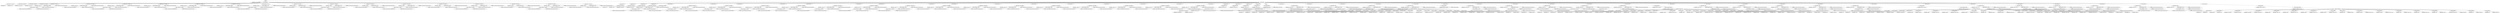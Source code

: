 digraph G {	
ranksep=.25;
	0 [label="MODULE"];
	1 [label="IDENTIFIERS: matmul_8x8_systolic"];
	0 -> 1;
	2 [label="VAR_DECLARE_LIST"];
	0 -> 2;
	3 [label="VAR_DECLARE:  INPUT PORT"];
	2 -> 3;
	4 [label="IDENTIFIERS: clk"];
	3 -> 4;
	5 [label="VAR_DECLARE:  INPUT PORT"];
	2 -> 5;
	6 [label="IDENTIFIERS: reset"];
	5 -> 6;
	7 [label="VAR_DECLARE:  INPUT PORT"];
	2 -> 7;
	8 [label="IDENTIFIERS: start_mat_mul"];
	7 -> 8;
	9 [label="VAR_DECLARE:  OUTPUT PORT"];
	2 -> 9;
	10 [label="IDENTIFIERS: done_mat_mul"];
	9 -> 10;
	11 [label="VAR_DECLARE:  INPUT PORT"];
	2 -> 11;
	12 [label="IDENTIFIERS: a_data_0_0"];
	11 -> 12;
	13 [label="BINARY_OPERATION: MINUS"];
	11 -> 13;
	14 [label="BINARY_OPERATION: MULTIPLY"];
	13 -> 14;
	15 [label="NUMBERS: 00000000000000000000000000000100 ()"];
	14 -> 15;
	16 [label="NUMBERS: 00000000000000000000000000010000 ()"];
	14 -> 16;
	17 [label="NUMBERS: 00000000000000000000000000000001 ()"];
	13 -> 17;
	18 [label="NUMBERS: 00000000000000000000000000000000 ()"];
	11 -> 18;
	19 [label="VAR_DECLARE:  OUTPUT PORT"];
	2 -> 19;
	20 [label="IDENTIFIERS: a_addr_0_0"];
	19 -> 20;
	21 [label="BINARY_OPERATION: MINUS"];
	19 -> 21;
	22 [label="NUMBERS: 00000000000000000000000000000111 ()"];
	21 -> 22;
	23 [label="NUMBERS: 00000000000000000000000000000001 ()"];
	21 -> 23;
	24 [label="NUMBERS: 00000000000000000000000000000000 ()"];
	19 -> 24;
	25 [label="VAR_DECLARE:  INPUT PORT"];
	2 -> 25;
	26 [label="IDENTIFIERS: b_data_0_0"];
	25 -> 26;
	27 [label="BINARY_OPERATION: MINUS"];
	25 -> 27;
	28 [label="BINARY_OPERATION: MULTIPLY"];
	27 -> 28;
	29 [label="NUMBERS: 00000000000000000000000000000100 ()"];
	28 -> 29;
	30 [label="NUMBERS: 00000000000000000000000000010000 ()"];
	28 -> 30;
	31 [label="NUMBERS: 00000000000000000000000000000001 ()"];
	27 -> 31;
	32 [label="NUMBERS: 00000000000000000000000000000000 ()"];
	25 -> 32;
	33 [label="VAR_DECLARE:  OUTPUT PORT"];
	2 -> 33;
	34 [label="IDENTIFIERS: b_addr_0_0"];
	33 -> 34;
	35 [label="BINARY_OPERATION: MINUS"];
	33 -> 35;
	36 [label="NUMBERS: 00000000000000000000000000000111 ()"];
	35 -> 36;
	37 [label="NUMBERS: 00000000000000000000000000000001 ()"];
	35 -> 37;
	38 [label="NUMBERS: 00000000000000000000000000000000 ()"];
	33 -> 38;
	39 [label="VAR_DECLARE:  INPUT PORT"];
	2 -> 39;
	40 [label="IDENTIFIERS: a_data_1_0"];
	39 -> 40;
	41 [label="BINARY_OPERATION: MINUS"];
	39 -> 41;
	42 [label="BINARY_OPERATION: MULTIPLY"];
	41 -> 42;
	43 [label="NUMBERS: 00000000000000000000000000000100 ()"];
	42 -> 43;
	44 [label="NUMBERS: 00000000000000000000000000010000 ()"];
	42 -> 44;
	45 [label="NUMBERS: 00000000000000000000000000000001 ()"];
	41 -> 45;
	46 [label="NUMBERS: 00000000000000000000000000000000 ()"];
	39 -> 46;
	47 [label="VAR_DECLARE:  OUTPUT PORT"];
	2 -> 47;
	48 [label="IDENTIFIERS: a_addr_1_0"];
	47 -> 48;
	49 [label="BINARY_OPERATION: MINUS"];
	47 -> 49;
	50 [label="NUMBERS: 00000000000000000000000000000111 ()"];
	49 -> 50;
	51 [label="NUMBERS: 00000000000000000000000000000001 ()"];
	49 -> 51;
	52 [label="NUMBERS: 00000000000000000000000000000000 ()"];
	47 -> 52;
	53 [label="VAR_DECLARE:  INPUT PORT"];
	2 -> 53;
	54 [label="IDENTIFIERS: b_data_0_1"];
	53 -> 54;
	55 [label="BINARY_OPERATION: MINUS"];
	53 -> 55;
	56 [label="BINARY_OPERATION: MULTIPLY"];
	55 -> 56;
	57 [label="NUMBERS: 00000000000000000000000000000100 ()"];
	56 -> 57;
	58 [label="NUMBERS: 00000000000000000000000000010000 ()"];
	56 -> 58;
	59 [label="NUMBERS: 00000000000000000000000000000001 ()"];
	55 -> 59;
	60 [label="NUMBERS: 00000000000000000000000000000000 ()"];
	53 -> 60;
	61 [label="VAR_DECLARE:  OUTPUT PORT"];
	2 -> 61;
	62 [label="IDENTIFIERS: b_addr_0_1"];
	61 -> 62;
	63 [label="BINARY_OPERATION: MINUS"];
	61 -> 63;
	64 [label="NUMBERS: 00000000000000000000000000000111 ()"];
	63 -> 64;
	65 [label="NUMBERS: 00000000000000000000000000000001 ()"];
	63 -> 65;
	66 [label="NUMBERS: 00000000000000000000000000000000 ()"];
	61 -> 66;
	67 [label="VAR_DECLARE:  OUTPUT PORT"];
	2 -> 67;
	68 [label="IDENTIFIERS: c_data_0_0"];
	67 -> 68;
	69 [label="BINARY_OPERATION: MINUS"];
	67 -> 69;
	70 [label="BINARY_OPERATION: MULTIPLY"];
	69 -> 70;
	71 [label="NUMBERS: 00000000000000000000000000000100 ()"];
	70 -> 71;
	72 [label="NUMBERS: 00000000000000000000000000010000 ()"];
	70 -> 72;
	73 [label="NUMBERS: 00000000000000000000000000000001 ()"];
	69 -> 73;
	74 [label="NUMBERS: 00000000000000000000000000000000 ()"];
	67 -> 74;
	75 [label="VAR_DECLARE:  OUTPUT PORT"];
	2 -> 75;
	76 [label="IDENTIFIERS: c_addr_0_0"];
	75 -> 76;
	77 [label="BINARY_OPERATION: MINUS"];
	75 -> 77;
	78 [label="NUMBERS: 00000000000000000000000000000111 ()"];
	77 -> 78;
	79 [label="NUMBERS: 00000000000000000000000000000001 ()"];
	77 -> 79;
	80 [label="NUMBERS: 00000000000000000000000000000000 ()"];
	75 -> 80;
	81 [label="VAR_DECLARE:  OUTPUT PORT"];
	2 -> 81;
	82 [label="IDENTIFIERS: c_data_0_1"];
	81 -> 82;
	83 [label="BINARY_OPERATION: MINUS"];
	81 -> 83;
	84 [label="BINARY_OPERATION: MULTIPLY"];
	83 -> 84;
	85 [label="NUMBERS: 00000000000000000000000000000100 ()"];
	84 -> 85;
	86 [label="NUMBERS: 00000000000000000000000000010000 ()"];
	84 -> 86;
	87 [label="NUMBERS: 00000000000000000000000000000001 ()"];
	83 -> 87;
	88 [label="NUMBERS: 00000000000000000000000000000000 ()"];
	81 -> 88;
	89 [label="VAR_DECLARE:  OUTPUT PORT"];
	2 -> 89;
	90 [label="IDENTIFIERS: c_addr_0_1"];
	89 -> 90;
	91 [label="BINARY_OPERATION: MINUS"];
	89 -> 91;
	92 [label="NUMBERS: 00000000000000000000000000000111 ()"];
	91 -> 92;
	93 [label="NUMBERS: 00000000000000000000000000000001 ()"];
	91 -> 93;
	94 [label="NUMBERS: 00000000000000000000000000000000 ()"];
	89 -> 94;
	95 [label="VAR_DECLARE:  OUTPUT PORT"];
	2 -> 95;
	96 [label="IDENTIFIERS: c_data_1_0"];
	95 -> 96;
	97 [label="BINARY_OPERATION: MINUS"];
	95 -> 97;
	98 [label="BINARY_OPERATION: MULTIPLY"];
	97 -> 98;
	99 [label="NUMBERS: 00000000000000000000000000000100 ()"];
	98 -> 99;
	100 [label="NUMBERS: 00000000000000000000000000010000 ()"];
	98 -> 100;
	101 [label="NUMBERS: 00000000000000000000000000000001 ()"];
	97 -> 101;
	102 [label="NUMBERS: 00000000000000000000000000000000 ()"];
	95 -> 102;
	103 [label="VAR_DECLARE:  OUTPUT PORT"];
	2 -> 103;
	104 [label="IDENTIFIERS: c_addr_1_0"];
	103 -> 104;
	105 [label="BINARY_OPERATION: MINUS"];
	103 -> 105;
	106 [label="NUMBERS: 00000000000000000000000000000111 ()"];
	105 -> 106;
	107 [label="NUMBERS: 00000000000000000000000000000001 ()"];
	105 -> 107;
	108 [label="NUMBERS: 00000000000000000000000000000000 ()"];
	103 -> 108;
	109 [label="VAR_DECLARE:  OUTPUT PORT"];
	2 -> 109;
	110 [label="IDENTIFIERS: c_data_1_1"];
	109 -> 110;
	111 [label="BINARY_OPERATION: MINUS"];
	109 -> 111;
	112 [label="BINARY_OPERATION: MULTIPLY"];
	111 -> 112;
	113 [label="NUMBERS: 00000000000000000000000000000100 ()"];
	112 -> 113;
	114 [label="NUMBERS: 00000000000000000000000000010000 ()"];
	112 -> 114;
	115 [label="NUMBERS: 00000000000000000000000000000001 ()"];
	111 -> 115;
	116 [label="NUMBERS: 00000000000000000000000000000000 ()"];
	109 -> 116;
	117 [label="VAR_DECLARE:  OUTPUT PORT"];
	2 -> 117;
	118 [label="IDENTIFIERS: c_addr_1_1"];
	117 -> 118;
	119 [label="BINARY_OPERATION: MINUS"];
	117 -> 119;
	120 [label="NUMBERS: 00000000000000000000000000000111 ()"];
	119 -> 120;
	121 [label="NUMBERS: 00000000000000000000000000000001 ()"];
	119 -> 121;
	122 [label="NUMBERS: 00000000000000000000000000000000 ()"];
	117 -> 122;
	123 [label="MODULE_ITEMS"];
	0 -> 123;
	124 [label="VAR_DECLARE_LIST"];
	123 -> 124;
	125 [label="VAR_DECLARE:  INPUT PORT"];
	124 -> 125;
	126 [label="IDENTIFIERS: clk"];
	125 -> 126;
	127 [label="VAR_DECLARE_LIST"];
	123 -> 127;
	128 [label="VAR_DECLARE:  INPUT PORT"];
	127 -> 128;
	129 [label="IDENTIFIERS: reset"];
	128 -> 129;
	130 [label="VAR_DECLARE_LIST"];
	123 -> 130;
	131 [label="VAR_DECLARE:  INPUT PORT"];
	130 -> 131;
	132 [label="IDENTIFIERS: start_mat_mul"];
	131 -> 132;
	133 [label="VAR_DECLARE_LIST"];
	123 -> 133;
	134 [label="VAR_DECLARE:  OUTPUT PORT"];
	133 -> 134;
	135 [label="IDENTIFIERS: done_mat_mul"];
	134 -> 135;
	136 [label="VAR_DECLARE_LIST"];
	123 -> 136;
	137 [label="VAR_DECLARE:  INPUT PORT"];
	136 -> 137;
	138 [label="IDENTIFIERS: a_data_0_0"];
	137 -> 138;
	139 [label="BINARY_OPERATION: MINUS"];
	137 -> 139;
	140 [label="BINARY_OPERATION: MULTIPLY"];
	139 -> 140;
	141 [label="NUMBERS: 00000000000000000000000000000100 ()"];
	140 -> 141;
	142 [label="NUMBERS: 00000000000000000000000000010000 ()"];
	140 -> 142;
	143 [label="NUMBERS: 00000000000000000000000000000001 ()"];
	139 -> 143;
	144 [label="NUMBERS: 00000000000000000000000000000000 ()"];
	137 -> 144;
	145 [label="VAR_DECLARE_LIST"];
	123 -> 145;
	146 [label="VAR_DECLARE:  INPUT PORT"];
	145 -> 146;
	147 [label="IDENTIFIERS: a_data_1_0"];
	146 -> 147;
	148 [label="BINARY_OPERATION: MINUS"];
	146 -> 148;
	149 [label="BINARY_OPERATION: MULTIPLY"];
	148 -> 149;
	150 [label="NUMBERS: 00000000000000000000000000000100 ()"];
	149 -> 150;
	151 [label="NUMBERS: 00000000000000000000000000010000 ()"];
	149 -> 151;
	152 [label="NUMBERS: 00000000000000000000000000000001 ()"];
	148 -> 152;
	153 [label="NUMBERS: 00000000000000000000000000000000 ()"];
	146 -> 153;
	154 [label="VAR_DECLARE_LIST"];
	123 -> 154;
	155 [label="VAR_DECLARE:  INPUT PORT"];
	154 -> 155;
	156 [label="IDENTIFIERS: b_data_0_0"];
	155 -> 156;
	157 [label="BINARY_OPERATION: MINUS"];
	155 -> 157;
	158 [label="BINARY_OPERATION: MULTIPLY"];
	157 -> 158;
	159 [label="NUMBERS: 00000000000000000000000000000100 ()"];
	158 -> 159;
	160 [label="NUMBERS: 00000000000000000000000000010000 ()"];
	158 -> 160;
	161 [label="NUMBERS: 00000000000000000000000000000001 ()"];
	157 -> 161;
	162 [label="NUMBERS: 00000000000000000000000000000000 ()"];
	155 -> 162;
	163 [label="VAR_DECLARE_LIST"];
	123 -> 163;
	164 [label="VAR_DECLARE:  INPUT PORT"];
	163 -> 164;
	165 [label="IDENTIFIERS: b_data_0_1"];
	164 -> 165;
	166 [label="BINARY_OPERATION: MINUS"];
	164 -> 166;
	167 [label="BINARY_OPERATION: MULTIPLY"];
	166 -> 167;
	168 [label="NUMBERS: 00000000000000000000000000000100 ()"];
	167 -> 168;
	169 [label="NUMBERS: 00000000000000000000000000010000 ()"];
	167 -> 169;
	170 [label="NUMBERS: 00000000000000000000000000000001 ()"];
	166 -> 170;
	171 [label="NUMBERS: 00000000000000000000000000000000 ()"];
	164 -> 171;
	172 [label="VAR_DECLARE_LIST"];
	123 -> 172;
	173 [label="VAR_DECLARE:  OUTPUT PORT"];
	172 -> 173;
	174 [label="IDENTIFIERS: c_data_0_0"];
	173 -> 174;
	175 [label="BINARY_OPERATION: MINUS"];
	173 -> 175;
	176 [label="BINARY_OPERATION: MULTIPLY"];
	175 -> 176;
	177 [label="NUMBERS: 00000000000000000000000000000100 ()"];
	176 -> 177;
	178 [label="NUMBERS: 00000000000000000000000000010000 ()"];
	176 -> 178;
	179 [label="NUMBERS: 00000000000000000000000000000001 ()"];
	175 -> 179;
	180 [label="NUMBERS: 00000000000000000000000000000000 ()"];
	173 -> 180;
	181 [label="VAR_DECLARE_LIST"];
	123 -> 181;
	182 [label="VAR_DECLARE:  OUTPUT PORT"];
	181 -> 182;
	183 [label="IDENTIFIERS: c_data_0_1"];
	182 -> 183;
	184 [label="BINARY_OPERATION: MINUS"];
	182 -> 184;
	185 [label="BINARY_OPERATION: MULTIPLY"];
	184 -> 185;
	186 [label="NUMBERS: 00000000000000000000000000000100 ()"];
	185 -> 186;
	187 [label="NUMBERS: 00000000000000000000000000010000 ()"];
	185 -> 187;
	188 [label="NUMBERS: 00000000000000000000000000000001 ()"];
	184 -> 188;
	189 [label="NUMBERS: 00000000000000000000000000000000 ()"];
	182 -> 189;
	190 [label="VAR_DECLARE_LIST"];
	123 -> 190;
	191 [label="VAR_DECLARE:  OUTPUT PORT"];
	190 -> 191;
	192 [label="IDENTIFIERS: c_data_1_0"];
	191 -> 192;
	193 [label="BINARY_OPERATION: MINUS"];
	191 -> 193;
	194 [label="BINARY_OPERATION: MULTIPLY"];
	193 -> 194;
	195 [label="NUMBERS: 00000000000000000000000000000100 ()"];
	194 -> 195;
	196 [label="NUMBERS: 00000000000000000000000000010000 ()"];
	194 -> 196;
	197 [label="NUMBERS: 00000000000000000000000000000001 ()"];
	193 -> 197;
	198 [label="NUMBERS: 00000000000000000000000000000000 ()"];
	191 -> 198;
	199 [label="VAR_DECLARE_LIST"];
	123 -> 199;
	200 [label="VAR_DECLARE:  OUTPUT PORT"];
	199 -> 200;
	201 [label="IDENTIFIERS: c_data_1_1"];
	200 -> 201;
	202 [label="BINARY_OPERATION: MINUS"];
	200 -> 202;
	203 [label="BINARY_OPERATION: MULTIPLY"];
	202 -> 203;
	204 [label="NUMBERS: 00000000000000000000000000000100 ()"];
	203 -> 204;
	205 [label="NUMBERS: 00000000000000000000000000010000 ()"];
	203 -> 205;
	206 [label="NUMBERS: 00000000000000000000000000000001 ()"];
	202 -> 206;
	207 [label="NUMBERS: 00000000000000000000000000000000 ()"];
	200 -> 207;
	208 [label="VAR_DECLARE_LIST"];
	123 -> 208;
	209 [label="VAR_DECLARE:  OUTPUT PORT"];
	208 -> 209;
	210 [label="IDENTIFIERS: a_addr_0_0"];
	209 -> 210;
	211 [label="BINARY_OPERATION: MINUS"];
	209 -> 211;
	212 [label="NUMBERS: 00000000000000000000000000000111 ()"];
	211 -> 212;
	213 [label="NUMBERS: 00000000000000000000000000000001 ()"];
	211 -> 213;
	214 [label="NUMBERS: 00000000000000000000000000000000 ()"];
	209 -> 214;
	215 [label="VAR_DECLARE_LIST"];
	123 -> 215;
	216 [label="VAR_DECLARE:  OUTPUT PORT"];
	215 -> 216;
	217 [label="IDENTIFIERS: a_addr_1_0"];
	216 -> 217;
	218 [label="BINARY_OPERATION: MINUS"];
	216 -> 218;
	219 [label="NUMBERS: 00000000000000000000000000000111 ()"];
	218 -> 219;
	220 [label="NUMBERS: 00000000000000000000000000000001 ()"];
	218 -> 220;
	221 [label="NUMBERS: 00000000000000000000000000000000 ()"];
	216 -> 221;
	222 [label="VAR_DECLARE_LIST"];
	123 -> 222;
	223 [label="VAR_DECLARE:  OUTPUT PORT"];
	222 -> 223;
	224 [label="IDENTIFIERS: b_addr_0_0"];
	223 -> 224;
	225 [label="BINARY_OPERATION: MINUS"];
	223 -> 225;
	226 [label="NUMBERS: 00000000000000000000000000000111 ()"];
	225 -> 226;
	227 [label="NUMBERS: 00000000000000000000000000000001 ()"];
	225 -> 227;
	228 [label="NUMBERS: 00000000000000000000000000000000 ()"];
	223 -> 228;
	229 [label="VAR_DECLARE_LIST"];
	123 -> 229;
	230 [label="VAR_DECLARE:  OUTPUT PORT"];
	229 -> 230;
	231 [label="IDENTIFIERS: b_addr_0_1"];
	230 -> 231;
	232 [label="BINARY_OPERATION: MINUS"];
	230 -> 232;
	233 [label="NUMBERS: 00000000000000000000000000000111 ()"];
	232 -> 233;
	234 [label="NUMBERS: 00000000000000000000000000000001 ()"];
	232 -> 234;
	235 [label="NUMBERS: 00000000000000000000000000000000 ()"];
	230 -> 235;
	236 [label="VAR_DECLARE_LIST"];
	123 -> 236;
	237 [label="VAR_DECLARE:  OUTPUT PORT"];
	236 -> 237;
	238 [label="IDENTIFIERS: c_addr_0_0"];
	237 -> 238;
	239 [label="BINARY_OPERATION: MINUS"];
	237 -> 239;
	240 [label="NUMBERS: 00000000000000000000000000000111 ()"];
	239 -> 240;
	241 [label="NUMBERS: 00000000000000000000000000000001 ()"];
	239 -> 241;
	242 [label="NUMBERS: 00000000000000000000000000000000 ()"];
	237 -> 242;
	243 [label="VAR_DECLARE_LIST"];
	123 -> 243;
	244 [label="VAR_DECLARE:  OUTPUT PORT"];
	243 -> 244;
	245 [label="IDENTIFIERS: c_addr_0_1"];
	244 -> 245;
	246 [label="BINARY_OPERATION: MINUS"];
	244 -> 246;
	247 [label="NUMBERS: 00000000000000000000000000000111 ()"];
	246 -> 247;
	248 [label="NUMBERS: 00000000000000000000000000000001 ()"];
	246 -> 248;
	249 [label="NUMBERS: 00000000000000000000000000000000 ()"];
	244 -> 249;
	250 [label="VAR_DECLARE_LIST"];
	123 -> 250;
	251 [label="VAR_DECLARE:  OUTPUT PORT"];
	250 -> 251;
	252 [label="IDENTIFIERS: c_addr_1_0"];
	251 -> 252;
	253 [label="BINARY_OPERATION: MINUS"];
	251 -> 253;
	254 [label="NUMBERS: 00000000000000000000000000000111 ()"];
	253 -> 254;
	255 [label="NUMBERS: 00000000000000000000000000000001 ()"];
	253 -> 255;
	256 [label="NUMBERS: 00000000000000000000000000000000 ()"];
	251 -> 256;
	257 [label="VAR_DECLARE_LIST"];
	123 -> 257;
	258 [label="VAR_DECLARE:  OUTPUT PORT"];
	257 -> 258;
	259 [label="IDENTIFIERS: c_addr_1_1"];
	258 -> 259;
	260 [label="BINARY_OPERATION: MINUS"];
	258 -> 260;
	261 [label="NUMBERS: 00000000000000000000000000000111 ()"];
	260 -> 261;
	262 [label="NUMBERS: 00000000000000000000000000000001 ()"];
	260 -> 262;
	263 [label="NUMBERS: 00000000000000000000000000000000 ()"];
	258 -> 263;
	264 [label="VAR_DECLARE_LIST"];
	123 -> 264;
	265 [label="VAR_DECLARE:  WIRE"];
	264 -> 265;
	266 [label="IDENTIFIERS: done_mat_mul_0_0"];
	265 -> 266;
	267 [label="VAR_DECLARE_LIST"];
	123 -> 267;
	268 [label="VAR_DECLARE:  WIRE"];
	267 -> 268;
	269 [label="IDENTIFIERS: done_mat_mul_0_1"];
	268 -> 269;
	270 [label="VAR_DECLARE_LIST"];
	123 -> 270;
	271 [label="VAR_DECLARE:  WIRE"];
	270 -> 271;
	272 [label="IDENTIFIERS: done_mat_mul_1_0"];
	271 -> 272;
	273 [label="VAR_DECLARE_LIST"];
	123 -> 273;
	274 [label="VAR_DECLARE:  WIRE"];
	273 -> 274;
	275 [label="IDENTIFIERS: done_mat_mul_1_1"];
	274 -> 275;
	276 [label="ASSIGN"];
	123 -> 276;
	277 [label="BLOCKING_STATEMENT"];
	276 -> 277;
	278 [label="IDENTIFIERS: done_mat_mul"];
	277 -> 278;
	279 [label="BINARY_OPERATION: LOGICAL_AND"];
	277 -> 279;
	280 [label="BINARY_OPERATION: LOGICAL_AND"];
	279 -> 280;
	281 [label="BINARY_OPERATION: LOGICAL_AND"];
	280 -> 281;
	282 [label="IDENTIFIERS: done_mat_mul_0_0"];
	281 -> 282;
	283 [label="IDENTIFIERS: done_mat_mul_0_1"];
	281 -> 283;
	284 [label="IDENTIFIERS: done_mat_mul_1_0"];
	280 -> 284;
	285 [label="IDENTIFIERS: done_mat_mul_1_1"];
	279 -> 285;
	286 [label="VAR_DECLARE_LIST"];
	123 -> 286;
	287 [label="VAR_DECLARE:  WIRE"];
	286 -> 287;
	288 [label="IDENTIFIERS: a_data_0_0_to_0_1"];
	287 -> 288;
	289 [label="BINARY_OPERATION: MINUS"];
	287 -> 289;
	290 [label="BINARY_OPERATION: MULTIPLY"];
	289 -> 290;
	291 [label="NUMBERS: 00000000000000000000000000000100 ()"];
	290 -> 291;
	292 [label="NUMBERS: 00000000000000000000000000010000 ()"];
	290 -> 292;
	293 [label="NUMBERS: 00000000000000000000000000000001 ()"];
	289 -> 293;
	294 [label="NUMBERS: 00000000000000000000000000000000 ()"];
	287 -> 294;
	295 [label="VAR_DECLARE_LIST"];
	123 -> 295;
	296 [label="VAR_DECLARE:  WIRE"];
	295 -> 296;
	297 [label="IDENTIFIERS: b_data_0_0_to_1_0"];
	296 -> 297;
	298 [label="BINARY_OPERATION: MINUS"];
	296 -> 298;
	299 [label="BINARY_OPERATION: MULTIPLY"];
	298 -> 299;
	300 [label="NUMBERS: 00000000000000000000000000000100 ()"];
	299 -> 300;
	301 [label="NUMBERS: 00000000000000000000000000010000 ()"];
	299 -> 301;
	302 [label="NUMBERS: 00000000000000000000000000000001 ()"];
	298 -> 302;
	303 [label="NUMBERS: 00000000000000000000000000000000 ()"];
	296 -> 303;
	304 [label="VAR_DECLARE_LIST"];
	123 -> 304;
	305 [label="VAR_DECLARE:  WIRE"];
	304 -> 305;
	306 [label="IDENTIFIERS: a_data_in_0_0_NC"];
	305 -> 306;
	307 [label="BINARY_OPERATION: MINUS"];
	305 -> 307;
	308 [label="BINARY_OPERATION: MULTIPLY"];
	307 -> 308;
	309 [label="NUMBERS: 00000000000000000000000000000100 ()"];
	308 -> 309;
	310 [label="NUMBERS: 00000000000000000000000000010000 ()"];
	308 -> 310;
	311 [label="NUMBERS: 00000000000000000000000000000001 ()"];
	307 -> 311;
	312 [label="NUMBERS: 00000000000000000000000000000000 ()"];
	305 -> 312;
	313 [label="VAR_DECLARE_LIST"];
	123 -> 313;
	314 [label="VAR_DECLARE:  WIRE"];
	313 -> 314;
	315 [label="IDENTIFIERS: b_data_in_0_0_NC"];
	314 -> 315;
	316 [label="BINARY_OPERATION: MINUS"];
	314 -> 316;
	317 [label="BINARY_OPERATION: MULTIPLY"];
	316 -> 317;
	318 [label="NUMBERS: 00000000000000000000000000000100 ()"];
	317 -> 318;
	319 [label="NUMBERS: 00000000000000000000000000010000 ()"];
	317 -> 319;
	320 [label="NUMBERS: 00000000000000000000000000000001 ()"];
	316 -> 320;
	321 [label="NUMBERS: 00000000000000000000000000000000 ()"];
	314 -> 321;
	322 [label="MODULE_INSTANCE"];
	123 -> 322;
	323 [label="MODULE_INSTANCE"];
	322 -> 323;
	324 [label="IDENTIFIERS: matmul_4x4_systolic"];
	323 -> 324;
	325 [label="MODULE_NAMED_INSTANCE"];
	323 -> 325;
	326 [label="IDENTIFIERS: u_matmul_4x4_systolic_0_0"];
	325 -> 326;
	327 [label="MODULE_CONNECT_LIST"];
	325 -> 327;
	328 [label="MODULE_CONNECT"];
	327 -> 328;
	329 [label="IDENTIFIERS: clk"];
	328 -> 329;
	330 [label="IDENTIFIERS: clk"];
	328 -> 330;
	331 [label="MODULE_CONNECT"];
	327 -> 331;
	332 [label="IDENTIFIERS: reset"];
	331 -> 332;
	333 [label="IDENTIFIERS: reset"];
	331 -> 333;
	334 [label="MODULE_CONNECT"];
	327 -> 334;
	335 [label="IDENTIFIERS: start_mat_mul"];
	334 -> 335;
	336 [label="IDENTIFIERS: start_mat_mul"];
	334 -> 336;
	337 [label="MODULE_CONNECT"];
	327 -> 337;
	338 [label="IDENTIFIERS: done_mat_mul"];
	337 -> 338;
	339 [label="IDENTIFIERS: done_mat_mul_0_0"];
	337 -> 339;
	340 [label="MODULE_CONNECT"];
	327 -> 340;
	341 [label="IDENTIFIERS: a_data"];
	340 -> 341;
	342 [label="IDENTIFIERS: a_data_0_0"];
	340 -> 342;
	343 [label="MODULE_CONNECT"];
	327 -> 343;
	344 [label="IDENTIFIERS: b_data"];
	343 -> 344;
	345 [label="IDENTIFIERS: b_data_0_0"];
	343 -> 345;
	346 [label="MODULE_CONNECT"];
	327 -> 346;
	347 [label="IDENTIFIERS: a_data_in"];
	346 -> 347;
	348 [label="IDENTIFIERS: a_data_in_0_0_NC"];
	346 -> 348;
	349 [label="MODULE_CONNECT"];
	327 -> 349;
	350 [label="IDENTIFIERS: b_data_in"];
	349 -> 350;
	351 [label="IDENTIFIERS: b_data_in_0_0_NC"];
	349 -> 351;
	352 [label="MODULE_CONNECT"];
	327 -> 352;
	353 [label="IDENTIFIERS: c_data"];
	352 -> 353;
	354 [label="IDENTIFIERS: c_data_0_0"];
	352 -> 354;
	355 [label="MODULE_CONNECT"];
	327 -> 355;
	356 [label="IDENTIFIERS: a_data_out"];
	355 -> 356;
	357 [label="IDENTIFIERS: a_data_0_0_to_0_1"];
	355 -> 357;
	358 [label="MODULE_CONNECT"];
	327 -> 358;
	359 [label="IDENTIFIERS: b_data_out"];
	358 -> 359;
	360 [label="IDENTIFIERS: b_data_0_0_to_1_0"];
	358 -> 360;
	361 [label="MODULE_CONNECT"];
	327 -> 361;
	362 [label="IDENTIFIERS: a_addr"];
	361 -> 362;
	363 [label="IDENTIFIERS: a_addr_0_0"];
	361 -> 363;
	364 [label="MODULE_CONNECT"];
	327 -> 364;
	365 [label="IDENTIFIERS: b_addr"];
	364 -> 365;
	366 [label="IDENTIFIERS: b_addr_0_0"];
	364 -> 366;
	367 [label="MODULE_CONNECT"];
	327 -> 367;
	368 [label="IDENTIFIERS: c_addr"];
	367 -> 368;
	369 [label="IDENTIFIERS: c_addr_0_0"];
	367 -> 369;
	370 [label="MODULE_CONNECT"];
	327 -> 370;
	371 [label="IDENTIFIERS: final_mat_mul_size"];
	370 -> 371;
	372 [label="NUMBERS: 00001000 ()"];
	370 -> 372;
	373 [label="MODULE_CONNECT"];
	327 -> 373;
	374 [label="IDENTIFIERS: a_loc"];
	373 -> 374;
	375 [label="NUMBERS: 00000000 ()"];
	373 -> 375;
	376 [label="MODULE_CONNECT"];
	327 -> 376;
	377 [label="IDENTIFIERS: b_loc"];
	376 -> 377;
	378 [label="NUMBERS: 00000000 ()"];
	376 -> 378;
	379 [label="VAR_DECLARE_LIST"];
	123 -> 379;
	380 [label="VAR_DECLARE:  WIRE"];
	379 -> 380;
	381 [label="IDENTIFIERS: a_data_0_1_to_0_2"];
	380 -> 381;
	382 [label="BINARY_OPERATION: MINUS"];
	380 -> 382;
	383 [label="BINARY_OPERATION: MULTIPLY"];
	382 -> 383;
	384 [label="NUMBERS: 00000000000000000000000000000100 ()"];
	383 -> 384;
	385 [label="NUMBERS: 00000000000000000000000000010000 ()"];
	383 -> 385;
	386 [label="NUMBERS: 00000000000000000000000000000001 ()"];
	382 -> 386;
	387 [label="NUMBERS: 00000000000000000000000000000000 ()"];
	380 -> 387;
	388 [label="VAR_DECLARE_LIST"];
	123 -> 388;
	389 [label="VAR_DECLARE:  WIRE"];
	388 -> 389;
	390 [label="IDENTIFIERS: b_data_0_1_to_1_1"];
	389 -> 390;
	391 [label="BINARY_OPERATION: MINUS"];
	389 -> 391;
	392 [label="BINARY_OPERATION: MULTIPLY"];
	391 -> 392;
	393 [label="NUMBERS: 00000000000000000000000000000100 ()"];
	392 -> 393;
	394 [label="NUMBERS: 00000000000000000000000000010000 ()"];
	392 -> 394;
	395 [label="NUMBERS: 00000000000000000000000000000001 ()"];
	391 -> 395;
	396 [label="NUMBERS: 00000000000000000000000000000000 ()"];
	389 -> 396;
	397 [label="VAR_DECLARE_LIST"];
	123 -> 397;
	398 [label="VAR_DECLARE:  WIRE"];
	397 -> 398;
	399 [label="IDENTIFIERS: a_addr_0_1_NC"];
	398 -> 399;
	400 [label="BINARY_OPERATION: MINUS"];
	398 -> 400;
	401 [label="NUMBERS: 00000000000000000000000000000111 ()"];
	400 -> 401;
	402 [label="NUMBERS: 00000000000000000000000000000001 ()"];
	400 -> 402;
	403 [label="NUMBERS: 00000000000000000000000000000000 ()"];
	398 -> 403;
	404 [label="VAR_DECLARE_LIST"];
	123 -> 404;
	405 [label="VAR_DECLARE:  WIRE"];
	404 -> 405;
	406 [label="IDENTIFIERS: a_data_0_1_NC"];
	405 -> 406;
	407 [label="BINARY_OPERATION: MINUS"];
	405 -> 407;
	408 [label="BINARY_OPERATION: MULTIPLY"];
	407 -> 408;
	409 [label="NUMBERS: 00000000000000000000000000000100 ()"];
	408 -> 409;
	410 [label="NUMBERS: 00000000000000000000000000010000 ()"];
	408 -> 410;
	411 [label="NUMBERS: 00000000000000000000000000000001 ()"];
	407 -> 411;
	412 [label="NUMBERS: 00000000000000000000000000000000 ()"];
	405 -> 412;
	413 [label="VAR_DECLARE_LIST"];
	123 -> 413;
	414 [label="VAR_DECLARE:  WIRE"];
	413 -> 414;
	415 [label="IDENTIFIERS: b_data_in_0_1_NC"];
	414 -> 415;
	416 [label="BINARY_OPERATION: MINUS"];
	414 -> 416;
	417 [label="BINARY_OPERATION: MULTIPLY"];
	416 -> 417;
	418 [label="NUMBERS: 00000000000000000000000000000100 ()"];
	417 -> 418;
	419 [label="NUMBERS: 00000000000000000000000000010000 ()"];
	417 -> 419;
	420 [label="NUMBERS: 00000000000000000000000000000001 ()"];
	416 -> 420;
	421 [label="NUMBERS: 00000000000000000000000000000000 ()"];
	414 -> 421;
	422 [label="MODULE_INSTANCE"];
	123 -> 422;
	423 [label="MODULE_INSTANCE"];
	422 -> 423;
	424 [label="IDENTIFIERS: matmul_4x4_systolic"];
	423 -> 424;
	425 [label="MODULE_NAMED_INSTANCE"];
	423 -> 425;
	426 [label="IDENTIFIERS: u_matmul_4x4_systolic_0_1"];
	425 -> 426;
	427 [label="MODULE_CONNECT_LIST"];
	425 -> 427;
	428 [label="MODULE_CONNECT"];
	427 -> 428;
	429 [label="IDENTIFIERS: clk"];
	428 -> 429;
	430 [label="IDENTIFIERS: clk"];
	428 -> 430;
	431 [label="MODULE_CONNECT"];
	427 -> 431;
	432 [label="IDENTIFIERS: reset"];
	431 -> 432;
	433 [label="IDENTIFIERS: reset"];
	431 -> 433;
	434 [label="MODULE_CONNECT"];
	427 -> 434;
	435 [label="IDENTIFIERS: start_mat_mul"];
	434 -> 435;
	436 [label="IDENTIFIERS: start_mat_mul"];
	434 -> 436;
	437 [label="MODULE_CONNECT"];
	427 -> 437;
	438 [label="IDENTIFIERS: done_mat_mul"];
	437 -> 438;
	439 [label="IDENTIFIERS: done_mat_mul_0_1"];
	437 -> 439;
	440 [label="MODULE_CONNECT"];
	427 -> 440;
	441 [label="IDENTIFIERS: a_data"];
	440 -> 441;
	442 [label="IDENTIFIERS: a_data_0_1_NC"];
	440 -> 442;
	443 [label="MODULE_CONNECT"];
	427 -> 443;
	444 [label="IDENTIFIERS: b_data"];
	443 -> 444;
	445 [label="IDENTIFIERS: b_data_0_1"];
	443 -> 445;
	446 [label="MODULE_CONNECT"];
	427 -> 446;
	447 [label="IDENTIFIERS: a_data_in"];
	446 -> 447;
	448 [label="IDENTIFIERS: a_data_0_0_to_0_1"];
	446 -> 448;
	449 [label="MODULE_CONNECT"];
	427 -> 449;
	450 [label="IDENTIFIERS: b_data_in"];
	449 -> 450;
	451 [label="IDENTIFIERS: b_data_in_0_1_NC"];
	449 -> 451;
	452 [label="MODULE_CONNECT"];
	427 -> 452;
	453 [label="IDENTIFIERS: c_data"];
	452 -> 453;
	454 [label="IDENTIFIERS: c_data_0_1"];
	452 -> 454;
	455 [label="MODULE_CONNECT"];
	427 -> 455;
	456 [label="IDENTIFIERS: a_data_out"];
	455 -> 456;
	457 [label="IDENTIFIERS: a_data_0_1_to_0_2"];
	455 -> 457;
	458 [label="MODULE_CONNECT"];
	427 -> 458;
	459 [label="IDENTIFIERS: b_data_out"];
	458 -> 459;
	460 [label="IDENTIFIERS: b_data_0_1_to_1_1"];
	458 -> 460;
	461 [label="MODULE_CONNECT"];
	427 -> 461;
	462 [label="IDENTIFIERS: a_addr"];
	461 -> 462;
	463 [label="IDENTIFIERS: a_addr_0_1_NC"];
	461 -> 463;
	464 [label="MODULE_CONNECT"];
	427 -> 464;
	465 [label="IDENTIFIERS: b_addr"];
	464 -> 465;
	466 [label="IDENTIFIERS: b_addr_0_1"];
	464 -> 466;
	467 [label="MODULE_CONNECT"];
	427 -> 467;
	468 [label="IDENTIFIERS: c_addr"];
	467 -> 468;
	469 [label="IDENTIFIERS: c_addr_0_1"];
	467 -> 469;
	470 [label="MODULE_CONNECT"];
	427 -> 470;
	471 [label="IDENTIFIERS: final_mat_mul_size"];
	470 -> 471;
	472 [label="NUMBERS: 00001000 ()"];
	470 -> 472;
	473 [label="MODULE_CONNECT"];
	427 -> 473;
	474 [label="IDENTIFIERS: a_loc"];
	473 -> 474;
	475 [label="NUMBERS: 00000000 ()"];
	473 -> 475;
	476 [label="MODULE_CONNECT"];
	427 -> 476;
	477 [label="IDENTIFIERS: b_loc"];
	476 -> 477;
	478 [label="NUMBERS: 00000001 ()"];
	476 -> 478;
	479 [label="VAR_DECLARE_LIST"];
	123 -> 479;
	480 [label="VAR_DECLARE:  WIRE"];
	479 -> 480;
	481 [label="IDENTIFIERS: a_data_1_0_to_1_1"];
	480 -> 481;
	482 [label="BINARY_OPERATION: MINUS"];
	480 -> 482;
	483 [label="BINARY_OPERATION: MULTIPLY"];
	482 -> 483;
	484 [label="NUMBERS: 00000000000000000000000000000100 ()"];
	483 -> 484;
	485 [label="NUMBERS: 00000000000000000000000000010000 ()"];
	483 -> 485;
	486 [label="NUMBERS: 00000000000000000000000000000001 ()"];
	482 -> 486;
	487 [label="NUMBERS: 00000000000000000000000000000000 ()"];
	480 -> 487;
	488 [label="VAR_DECLARE_LIST"];
	123 -> 488;
	489 [label="VAR_DECLARE:  WIRE"];
	488 -> 489;
	490 [label="IDENTIFIERS: b_data_1_0_to_2_0"];
	489 -> 490;
	491 [label="BINARY_OPERATION: MINUS"];
	489 -> 491;
	492 [label="BINARY_OPERATION: MULTIPLY"];
	491 -> 492;
	493 [label="NUMBERS: 00000000000000000000000000000100 ()"];
	492 -> 493;
	494 [label="NUMBERS: 00000000000000000000000000010000 ()"];
	492 -> 494;
	495 [label="NUMBERS: 00000000000000000000000000000001 ()"];
	491 -> 495;
	496 [label="NUMBERS: 00000000000000000000000000000000 ()"];
	489 -> 496;
	497 [label="VAR_DECLARE_LIST"];
	123 -> 497;
	498 [label="VAR_DECLARE:  WIRE"];
	497 -> 498;
	499 [label="IDENTIFIERS: b_addr_1_0_NC"];
	498 -> 499;
	500 [label="BINARY_OPERATION: MINUS"];
	498 -> 500;
	501 [label="NUMBERS: 00000000000000000000000000000111 ()"];
	500 -> 501;
	502 [label="NUMBERS: 00000000000000000000000000000001 ()"];
	500 -> 502;
	503 [label="NUMBERS: 00000000000000000000000000000000 ()"];
	498 -> 503;
	504 [label="VAR_DECLARE_LIST"];
	123 -> 504;
	505 [label="VAR_DECLARE:  WIRE"];
	504 -> 505;
	506 [label="IDENTIFIERS: b_data_1_0_NC"];
	505 -> 506;
	507 [label="BINARY_OPERATION: MINUS"];
	505 -> 507;
	508 [label="BINARY_OPERATION: MULTIPLY"];
	507 -> 508;
	509 [label="NUMBERS: 00000000000000000000000000000100 ()"];
	508 -> 509;
	510 [label="NUMBERS: 00000000000000000000000000010000 ()"];
	508 -> 510;
	511 [label="NUMBERS: 00000000000000000000000000000001 ()"];
	507 -> 511;
	512 [label="NUMBERS: 00000000000000000000000000000000 ()"];
	505 -> 512;
	513 [label="VAR_DECLARE_LIST"];
	123 -> 513;
	514 [label="VAR_DECLARE:  WIRE"];
	513 -> 514;
	515 [label="IDENTIFIERS: a_data_in_1_0_NC"];
	514 -> 515;
	516 [label="BINARY_OPERATION: MINUS"];
	514 -> 516;
	517 [label="BINARY_OPERATION: MULTIPLY"];
	516 -> 517;
	518 [label="NUMBERS: 00000000000000000000000000000100 ()"];
	517 -> 518;
	519 [label="NUMBERS: 00000000000000000000000000010000 ()"];
	517 -> 519;
	520 [label="NUMBERS: 00000000000000000000000000000001 ()"];
	516 -> 520;
	521 [label="NUMBERS: 00000000000000000000000000000000 ()"];
	514 -> 521;
	522 [label="MODULE_INSTANCE"];
	123 -> 522;
	523 [label="MODULE_INSTANCE"];
	522 -> 523;
	524 [label="IDENTIFIERS: matmul_4x4_systolic"];
	523 -> 524;
	525 [label="MODULE_NAMED_INSTANCE"];
	523 -> 525;
	526 [label="IDENTIFIERS: u_matmul_4x4_systolic_1_0"];
	525 -> 526;
	527 [label="MODULE_CONNECT_LIST"];
	525 -> 527;
	528 [label="MODULE_CONNECT"];
	527 -> 528;
	529 [label="IDENTIFIERS: clk"];
	528 -> 529;
	530 [label="IDENTIFIERS: clk"];
	528 -> 530;
	531 [label="MODULE_CONNECT"];
	527 -> 531;
	532 [label="IDENTIFIERS: reset"];
	531 -> 532;
	533 [label="IDENTIFIERS: reset"];
	531 -> 533;
	534 [label="MODULE_CONNECT"];
	527 -> 534;
	535 [label="IDENTIFIERS: start_mat_mul"];
	534 -> 535;
	536 [label="IDENTIFIERS: start_mat_mul"];
	534 -> 536;
	537 [label="MODULE_CONNECT"];
	527 -> 537;
	538 [label="IDENTIFIERS: done_mat_mul"];
	537 -> 538;
	539 [label="IDENTIFIERS: done_mat_mul_1_0"];
	537 -> 539;
	540 [label="MODULE_CONNECT"];
	527 -> 540;
	541 [label="IDENTIFIERS: a_data"];
	540 -> 541;
	542 [label="IDENTIFIERS: a_data_1_0"];
	540 -> 542;
	543 [label="MODULE_CONNECT"];
	527 -> 543;
	544 [label="IDENTIFIERS: b_data"];
	543 -> 544;
	545 [label="IDENTIFIERS: b_data_1_0_NC"];
	543 -> 545;
	546 [label="MODULE_CONNECT"];
	527 -> 546;
	547 [label="IDENTIFIERS: a_data_in"];
	546 -> 547;
	548 [label="IDENTIFIERS: a_data_in_1_0_NC"];
	546 -> 548;
	549 [label="MODULE_CONNECT"];
	527 -> 549;
	550 [label="IDENTIFIERS: b_data_in"];
	549 -> 550;
	551 [label="IDENTIFIERS: b_data_0_0_to_1_0"];
	549 -> 551;
	552 [label="MODULE_CONNECT"];
	527 -> 552;
	553 [label="IDENTIFIERS: c_data"];
	552 -> 553;
	554 [label="IDENTIFIERS: c_data_1_0"];
	552 -> 554;
	555 [label="MODULE_CONNECT"];
	527 -> 555;
	556 [label="IDENTIFIERS: a_data_out"];
	555 -> 556;
	557 [label="IDENTIFIERS: a_data_1_0_to_1_1"];
	555 -> 557;
	558 [label="MODULE_CONNECT"];
	527 -> 558;
	559 [label="IDENTIFIERS: b_data_out"];
	558 -> 559;
	560 [label="IDENTIFIERS: b_data_1_0_to_2_0"];
	558 -> 560;
	561 [label="MODULE_CONNECT"];
	527 -> 561;
	562 [label="IDENTIFIERS: a_addr"];
	561 -> 562;
	563 [label="IDENTIFIERS: a_addr_1_0"];
	561 -> 563;
	564 [label="MODULE_CONNECT"];
	527 -> 564;
	565 [label="IDENTIFIERS: b_addr"];
	564 -> 565;
	566 [label="IDENTIFIERS: b_addr_1_0_NC"];
	564 -> 566;
	567 [label="MODULE_CONNECT"];
	527 -> 567;
	568 [label="IDENTIFIERS: c_addr"];
	567 -> 568;
	569 [label="IDENTIFIERS: c_addr_1_0"];
	567 -> 569;
	570 [label="MODULE_CONNECT"];
	527 -> 570;
	571 [label="IDENTIFIERS: final_mat_mul_size"];
	570 -> 571;
	572 [label="NUMBERS: 00001000 ()"];
	570 -> 572;
	573 [label="MODULE_CONNECT"];
	527 -> 573;
	574 [label="IDENTIFIERS: a_loc"];
	573 -> 574;
	575 [label="NUMBERS: 00000001 ()"];
	573 -> 575;
	576 [label="MODULE_CONNECT"];
	527 -> 576;
	577 [label="IDENTIFIERS: b_loc"];
	576 -> 577;
	578 [label="NUMBERS: 00000000 ()"];
	576 -> 578;
	579 [label="VAR_DECLARE_LIST"];
	123 -> 579;
	580 [label="VAR_DECLARE:  WIRE"];
	579 -> 580;
	581 [label="IDENTIFIERS: a_data_1_1_to_1_2"];
	580 -> 581;
	582 [label="BINARY_OPERATION: MINUS"];
	580 -> 582;
	583 [label="BINARY_OPERATION: MULTIPLY"];
	582 -> 583;
	584 [label="NUMBERS: 00000000000000000000000000000100 ()"];
	583 -> 584;
	585 [label="NUMBERS: 00000000000000000000000000010000 ()"];
	583 -> 585;
	586 [label="NUMBERS: 00000000000000000000000000000001 ()"];
	582 -> 586;
	587 [label="NUMBERS: 00000000000000000000000000000000 ()"];
	580 -> 587;
	588 [label="VAR_DECLARE_LIST"];
	123 -> 588;
	589 [label="VAR_DECLARE:  WIRE"];
	588 -> 589;
	590 [label="IDENTIFIERS: b_data_1_1_to_2_1"];
	589 -> 590;
	591 [label="BINARY_OPERATION: MINUS"];
	589 -> 591;
	592 [label="BINARY_OPERATION: MULTIPLY"];
	591 -> 592;
	593 [label="NUMBERS: 00000000000000000000000000000100 ()"];
	592 -> 593;
	594 [label="NUMBERS: 00000000000000000000000000010000 ()"];
	592 -> 594;
	595 [label="NUMBERS: 00000000000000000000000000000001 ()"];
	591 -> 595;
	596 [label="NUMBERS: 00000000000000000000000000000000 ()"];
	589 -> 596;
	597 [label="VAR_DECLARE_LIST"];
	123 -> 597;
	598 [label="VAR_DECLARE:  WIRE"];
	597 -> 598;
	599 [label="IDENTIFIERS: a_addr_1_1_NC"];
	598 -> 599;
	600 [label="BINARY_OPERATION: MINUS"];
	598 -> 600;
	601 [label="NUMBERS: 00000000000000000000000000000111 ()"];
	600 -> 601;
	602 [label="NUMBERS: 00000000000000000000000000000001 ()"];
	600 -> 602;
	603 [label="NUMBERS: 00000000000000000000000000000000 ()"];
	598 -> 603;
	604 [label="VAR_DECLARE_LIST"];
	123 -> 604;
	605 [label="VAR_DECLARE:  WIRE"];
	604 -> 605;
	606 [label="IDENTIFIERS: b_addr_1_1_NC"];
	605 -> 606;
	607 [label="BINARY_OPERATION: MINUS"];
	605 -> 607;
	608 [label="NUMBERS: 00000000000000000000000000000111 ()"];
	607 -> 608;
	609 [label="NUMBERS: 00000000000000000000000000000001 ()"];
	607 -> 609;
	610 [label="NUMBERS: 00000000000000000000000000000000 ()"];
	605 -> 610;
	611 [label="VAR_DECLARE_LIST"];
	123 -> 611;
	612 [label="VAR_DECLARE:  WIRE"];
	611 -> 612;
	613 [label="IDENTIFIERS: a_data_1_1_NC"];
	612 -> 613;
	614 [label="BINARY_OPERATION: MINUS"];
	612 -> 614;
	615 [label="BINARY_OPERATION: MULTIPLY"];
	614 -> 615;
	616 [label="NUMBERS: 00000000000000000000000000000100 ()"];
	615 -> 616;
	617 [label="NUMBERS: 00000000000000000000000000010000 ()"];
	615 -> 617;
	618 [label="NUMBERS: 00000000000000000000000000000001 ()"];
	614 -> 618;
	619 [label="NUMBERS: 00000000000000000000000000000000 ()"];
	612 -> 619;
	620 [label="VAR_DECLARE_LIST"];
	123 -> 620;
	621 [label="VAR_DECLARE:  WIRE"];
	620 -> 621;
	622 [label="IDENTIFIERS: b_data_1_1_NC"];
	621 -> 622;
	623 [label="BINARY_OPERATION: MINUS"];
	621 -> 623;
	624 [label="BINARY_OPERATION: MULTIPLY"];
	623 -> 624;
	625 [label="NUMBERS: 00000000000000000000000000000100 ()"];
	624 -> 625;
	626 [label="NUMBERS: 00000000000000000000000000010000 ()"];
	624 -> 626;
	627 [label="NUMBERS: 00000000000000000000000000000001 ()"];
	623 -> 627;
	628 [label="NUMBERS: 00000000000000000000000000000000 ()"];
	621 -> 628;
	629 [label="MODULE_INSTANCE"];
	123 -> 629;
	630 [label="MODULE_INSTANCE"];
	629 -> 630;
	631 [label="IDENTIFIERS: matmul_4x4_systolic"];
	630 -> 631;
	632 [label="MODULE_NAMED_INSTANCE"];
	630 -> 632;
	633 [label="IDENTIFIERS: u_matmul_4x4_systolic_1_1"];
	632 -> 633;
	634 [label="MODULE_CONNECT_LIST"];
	632 -> 634;
	635 [label="MODULE_CONNECT"];
	634 -> 635;
	636 [label="IDENTIFIERS: clk"];
	635 -> 636;
	637 [label="IDENTIFIERS: clk"];
	635 -> 637;
	638 [label="MODULE_CONNECT"];
	634 -> 638;
	639 [label="IDENTIFIERS: reset"];
	638 -> 639;
	640 [label="IDENTIFIERS: reset"];
	638 -> 640;
	641 [label="MODULE_CONNECT"];
	634 -> 641;
	642 [label="IDENTIFIERS: start_mat_mul"];
	641 -> 642;
	643 [label="IDENTIFIERS: start_mat_mul"];
	641 -> 643;
	644 [label="MODULE_CONNECT"];
	634 -> 644;
	645 [label="IDENTIFIERS: done_mat_mul"];
	644 -> 645;
	646 [label="IDENTIFIERS: done_mat_mul_1_1"];
	644 -> 646;
	647 [label="MODULE_CONNECT"];
	634 -> 647;
	648 [label="IDENTIFIERS: a_data"];
	647 -> 648;
	649 [label="IDENTIFIERS: a_data_1_1_NC"];
	647 -> 649;
	650 [label="MODULE_CONNECT"];
	634 -> 650;
	651 [label="IDENTIFIERS: b_data"];
	650 -> 651;
	652 [label="IDENTIFIERS: b_data_1_1_NC"];
	650 -> 652;
	653 [label="MODULE_CONNECT"];
	634 -> 653;
	654 [label="IDENTIFIERS: a_data_in"];
	653 -> 654;
	655 [label="IDENTIFIERS: a_data_1_0_to_1_1"];
	653 -> 655;
	656 [label="MODULE_CONNECT"];
	634 -> 656;
	657 [label="IDENTIFIERS: b_data_in"];
	656 -> 657;
	658 [label="IDENTIFIERS: b_data_0_1_to_1_1"];
	656 -> 658;
	659 [label="MODULE_CONNECT"];
	634 -> 659;
	660 [label="IDENTIFIERS: c_data"];
	659 -> 660;
	661 [label="IDENTIFIERS: c_data_1_1"];
	659 -> 661;
	662 [label="MODULE_CONNECT"];
	634 -> 662;
	663 [label="IDENTIFIERS: a_data_out"];
	662 -> 663;
	664 [label="IDENTIFIERS: a_data_1_1_to_1_2"];
	662 -> 664;
	665 [label="MODULE_CONNECT"];
	634 -> 665;
	666 [label="IDENTIFIERS: b_data_out"];
	665 -> 666;
	667 [label="IDENTIFIERS: b_data_1_1_to_2_1"];
	665 -> 667;
	668 [label="MODULE_CONNECT"];
	634 -> 668;
	669 [label="IDENTIFIERS: a_addr"];
	668 -> 669;
	670 [label="IDENTIFIERS: a_addr_1_1_NC"];
	668 -> 670;
	671 [label="MODULE_CONNECT"];
	634 -> 671;
	672 [label="IDENTIFIERS: b_addr"];
	671 -> 672;
	673 [label="IDENTIFIERS: b_addr_1_1_NC"];
	671 -> 673;
	674 [label="MODULE_CONNECT"];
	634 -> 674;
	675 [label="IDENTIFIERS: c_addr"];
	674 -> 675;
	676 [label="IDENTIFIERS: c_addr_1_1"];
	674 -> 676;
	677 [label="MODULE_CONNECT"];
	634 -> 677;
	678 [label="IDENTIFIERS: final_mat_mul_size"];
	677 -> 678;
	679 [label="NUMBERS: 00001000 ()"];
	677 -> 679;
	680 [label="MODULE_CONNECT"];
	634 -> 680;
	681 [label="IDENTIFIERS: a_loc"];
	680 -> 681;
	682 [label="NUMBERS: 00000001 ()"];
	680 -> 682;
	683 [label="MODULE_CONNECT"];
	634 -> 683;
	684 [label="IDENTIFIERS: b_loc"];
	683 -> 684;
	685 [label="NUMBERS: 00000001 ()"];
	683 -> 685;
}
